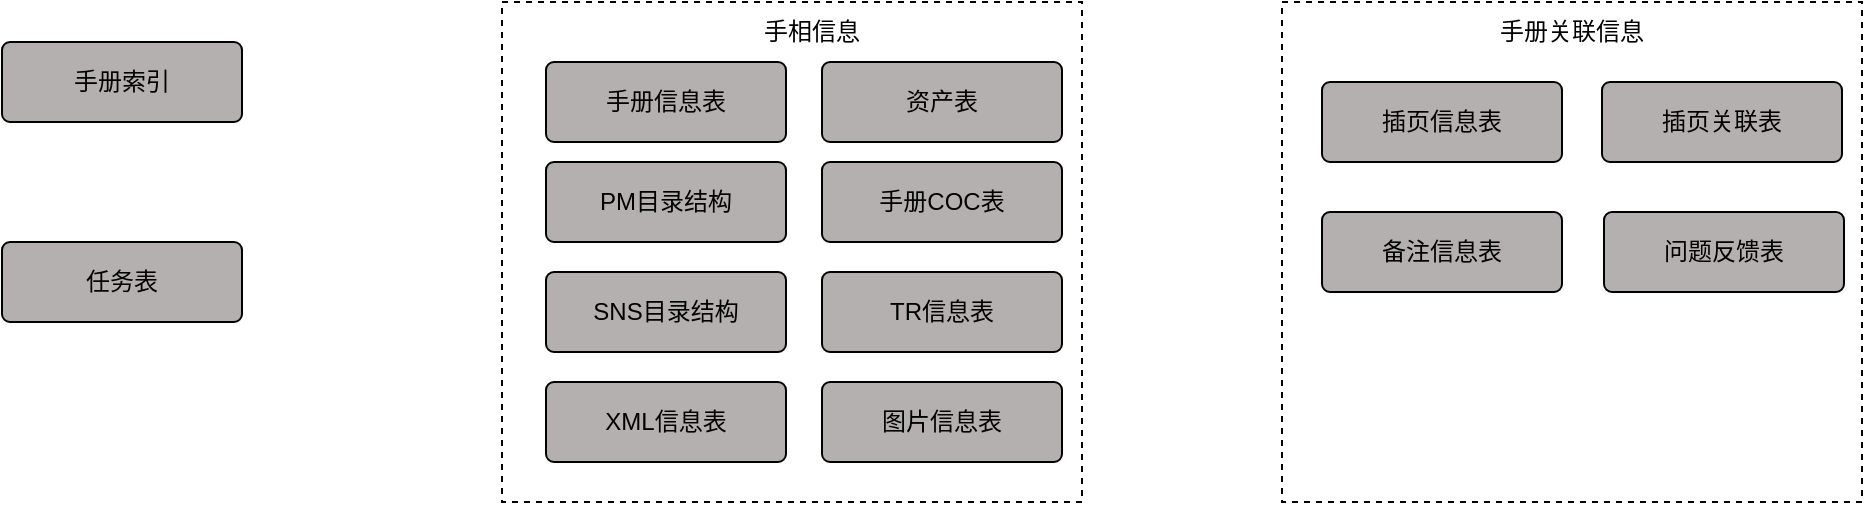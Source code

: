 <mxfile version="20.8.13" type="github">
  <diagram name="第 1 页" id="YD2b2TV1Dep_N7JKMfjo">
    <mxGraphModel dx="875" dy="478" grid="1" gridSize="10" guides="1" tooltips="1" connect="1" arrows="1" fold="1" page="1" pageScale="1" pageWidth="827" pageHeight="1169" math="0" shadow="0">
      <root>
        <mxCell id="0" />
        <mxCell id="1" parent="0" />
        <mxCell id="21e_Z7FauKreUBpebRIy-31" value="" style="rounded=0;whiteSpace=wrap;html=1;dashed=1;" vertex="1" parent="1">
          <mxGeometry x="690" y="100" width="290" height="250" as="geometry" />
        </mxCell>
        <mxCell id="21e_Z7FauKreUBpebRIy-29" value="" style="rounded=0;whiteSpace=wrap;html=1;dashed=1;" vertex="1" parent="1">
          <mxGeometry x="300" y="100" width="290" height="250" as="geometry" />
        </mxCell>
        <mxCell id="21e_Z7FauKreUBpebRIy-1" value="手册信息表" style="rounded=1;arcSize=10;whiteSpace=wrap;html=1;align=center;fillColor=#b5b0b0;" vertex="1" parent="1">
          <mxGeometry x="322" y="130" width="120" height="40" as="geometry" />
        </mxCell>
        <mxCell id="21e_Z7FauKreUBpebRIy-2" value="资产表" style="rounded=1;arcSize=10;whiteSpace=wrap;html=1;align=center;fillColor=#b5b0b0;" vertex="1" parent="1">
          <mxGeometry x="460" y="130" width="120" height="40" as="geometry" />
        </mxCell>
        <mxCell id="21e_Z7FauKreUBpebRIy-3" value="手册索引" style="rounded=1;arcSize=10;whiteSpace=wrap;html=1;align=center;fillColor=#b5b0b0;" vertex="1" parent="1">
          <mxGeometry x="50" y="120" width="120" height="40" as="geometry" />
        </mxCell>
        <mxCell id="21e_Z7FauKreUBpebRIy-4" value="任务表" style="rounded=1;arcSize=10;whiteSpace=wrap;html=1;align=center;fillColor=#b5b0b0;" vertex="1" parent="1">
          <mxGeometry x="50" y="220" width="120" height="40" as="geometry" />
        </mxCell>
        <mxCell id="21e_Z7FauKreUBpebRIy-5" value="TR信息表" style="rounded=1;arcSize=10;whiteSpace=wrap;html=1;align=center;fillColor=#b5b0b0;" vertex="1" parent="1">
          <mxGeometry x="460" y="235" width="120" height="40" as="geometry" />
        </mxCell>
        <mxCell id="21e_Z7FauKreUBpebRIy-6" value="手册COC表" style="rounded=1;arcSize=10;whiteSpace=wrap;html=1;align=center;fillColor=#b5b0b0;" vertex="1" parent="1">
          <mxGeometry x="460" y="180" width="120" height="40" as="geometry" />
        </mxCell>
        <mxCell id="21e_Z7FauKreUBpebRIy-12" value="SNS目录结构" style="rounded=1;arcSize=10;whiteSpace=wrap;html=1;align=center;fillColor=#b5b0b0;" vertex="1" parent="1">
          <mxGeometry x="322" y="235" width="120" height="40" as="geometry" />
        </mxCell>
        <mxCell id="21e_Z7FauKreUBpebRIy-13" value="PM目录结构" style="rounded=1;arcSize=10;whiteSpace=wrap;html=1;align=center;fillColor=#b5b0b0;" vertex="1" parent="1">
          <mxGeometry x="322" y="180" width="120" height="40" as="geometry" />
        </mxCell>
        <mxCell id="21e_Z7FauKreUBpebRIy-16" value="XML信息表" style="rounded=1;arcSize=10;whiteSpace=wrap;html=1;align=center;fillColor=#b5b0b0;" vertex="1" parent="1">
          <mxGeometry x="322" y="290" width="120" height="40" as="geometry" />
        </mxCell>
        <mxCell id="21e_Z7FauKreUBpebRIy-18" value="图片信息表" style="rounded=1;arcSize=10;whiteSpace=wrap;html=1;align=center;fillColor=#b5b0b0;" vertex="1" parent="1">
          <mxGeometry x="460" y="290" width="120" height="40" as="geometry" />
        </mxCell>
        <mxCell id="21e_Z7FauKreUBpebRIy-23" value="插页关联表" style="rounded=1;arcSize=10;whiteSpace=wrap;html=1;align=center;fillColor=#b5b0b0;" vertex="1" parent="1">
          <mxGeometry x="850" y="140" width="120" height="40" as="geometry" />
        </mxCell>
        <mxCell id="21e_Z7FauKreUBpebRIy-26" value="插页信息表" style="rounded=1;arcSize=10;whiteSpace=wrap;html=1;align=center;fillColor=#b5b0b0;" vertex="1" parent="1">
          <mxGeometry x="710" y="140" width="120" height="40" as="geometry" />
        </mxCell>
        <mxCell id="21e_Z7FauKreUBpebRIy-30" value="手相信息" style="text;html=1;strokeColor=none;fillColor=none;align=center;verticalAlign=middle;whiteSpace=wrap;rounded=0;" vertex="1" parent="1">
          <mxGeometry x="420" y="100" width="70" height="30" as="geometry" />
        </mxCell>
        <mxCell id="21e_Z7FauKreUBpebRIy-32" value="手册关联信息" style="text;html=1;strokeColor=none;fillColor=none;align=center;verticalAlign=middle;whiteSpace=wrap;rounded=0;" vertex="1" parent="1">
          <mxGeometry x="790" y="100" width="90" height="30" as="geometry" />
        </mxCell>
        <mxCell id="21e_Z7FauKreUBpebRIy-33" value="备注信息表" style="rounded=1;arcSize=10;whiteSpace=wrap;html=1;align=center;fillColor=#b5b0b0;" vertex="1" parent="1">
          <mxGeometry x="710" y="205" width="120" height="40" as="geometry" />
        </mxCell>
        <mxCell id="21e_Z7FauKreUBpebRIy-34" value="问题反馈表" style="rounded=1;arcSize=10;whiteSpace=wrap;html=1;align=center;fillColor=#b5b0b0;" vertex="1" parent="1">
          <mxGeometry x="851" y="205" width="120" height="40" as="geometry" />
        </mxCell>
      </root>
    </mxGraphModel>
  </diagram>
</mxfile>
